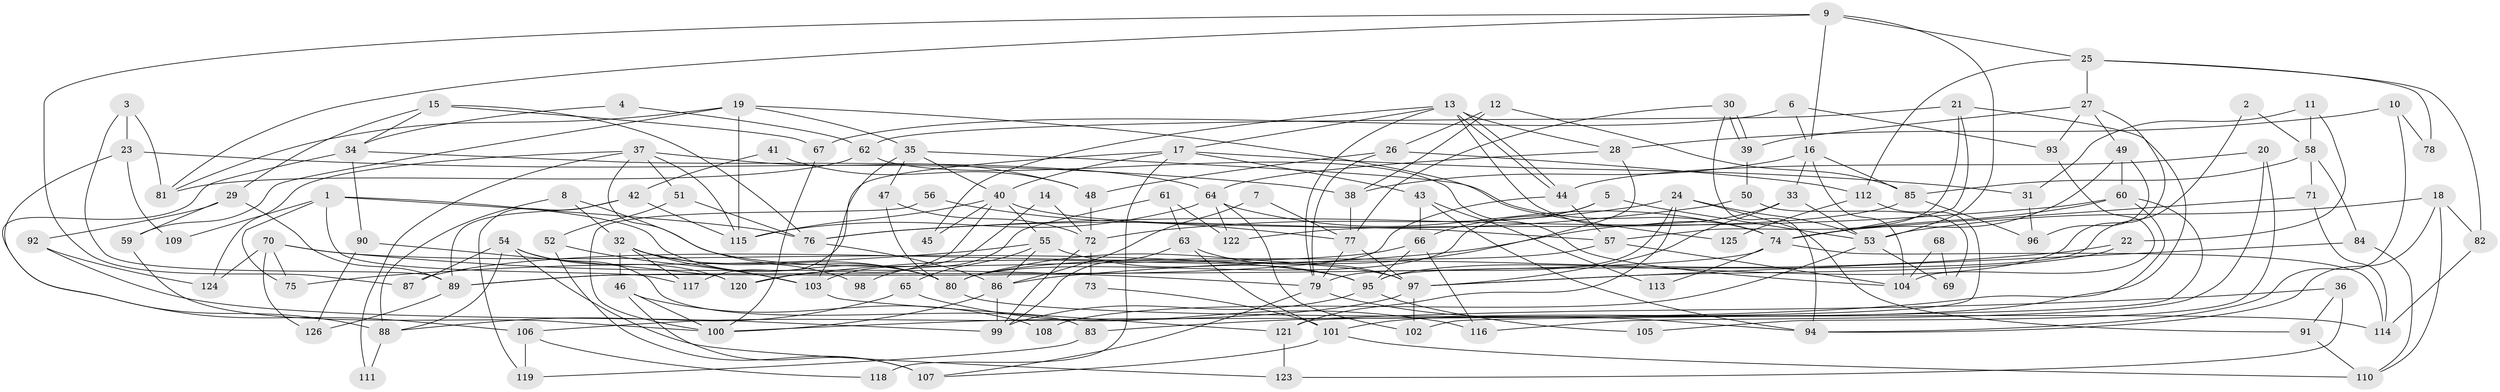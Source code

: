 // coarse degree distribution, {5: 0.2073170731707317, 4: 0.17073170731707318, 6: 0.10975609756097561, 2: 0.0975609756097561, 3: 0.1951219512195122, 7: 0.07317073170731707, 9: 0.036585365853658534, 8: 0.04878048780487805, 12: 0.024390243902439025, 10: 0.036585365853658534}
// Generated by graph-tools (version 1.1) at 2025/24/03/03/25 07:24:03]
// undirected, 126 vertices, 252 edges
graph export_dot {
graph [start="1"]
  node [color=gray90,style=filled];
  1;
  2;
  3;
  4;
  5;
  6;
  7;
  8;
  9;
  10;
  11;
  12;
  13;
  14;
  15;
  16;
  17;
  18;
  19;
  20;
  21;
  22;
  23;
  24;
  25;
  26;
  27;
  28;
  29;
  30;
  31;
  32;
  33;
  34;
  35;
  36;
  37;
  38;
  39;
  40;
  41;
  42;
  43;
  44;
  45;
  46;
  47;
  48;
  49;
  50;
  51;
  52;
  53;
  54;
  55;
  56;
  57;
  58;
  59;
  60;
  61;
  62;
  63;
  64;
  65;
  66;
  67;
  68;
  69;
  70;
  71;
  72;
  73;
  74;
  75;
  76;
  77;
  78;
  79;
  80;
  81;
  82;
  83;
  84;
  85;
  86;
  87;
  88;
  89;
  90;
  91;
  92;
  93;
  94;
  95;
  96;
  97;
  98;
  99;
  100;
  101;
  102;
  103;
  104;
  105;
  106;
  107;
  108;
  109;
  110;
  111;
  112;
  113;
  114;
  115;
  116;
  117;
  118;
  119;
  120;
  121;
  122;
  123;
  124;
  125;
  126;
  1 -- 76;
  1 -- 75;
  1 -- 80;
  1 -- 109;
  1 -- 117;
  2 -- 58;
  2 -- 95;
  3 -- 89;
  3 -- 81;
  3 -- 23;
  4 -- 62;
  4 -- 34;
  5 -- 53;
  5 -- 80;
  5 -- 66;
  6 -- 16;
  6 -- 67;
  6 -- 93;
  7 -- 77;
  7 -- 86;
  8 -- 32;
  8 -- 97;
  8 -- 88;
  9 -- 87;
  9 -- 16;
  9 -- 25;
  9 -- 53;
  9 -- 81;
  10 -- 28;
  10 -- 94;
  10 -- 78;
  11 -- 22;
  11 -- 58;
  11 -- 31;
  12 -- 26;
  12 -- 85;
  12 -- 38;
  13 -- 44;
  13 -- 44;
  13 -- 74;
  13 -- 17;
  13 -- 28;
  13 -- 45;
  13 -- 79;
  14 -- 103;
  14 -- 72;
  15 -- 76;
  15 -- 34;
  15 -- 29;
  15 -- 67;
  16 -- 104;
  16 -- 38;
  16 -- 33;
  16 -- 85;
  17 -- 40;
  17 -- 31;
  17 -- 43;
  17 -- 117;
  17 -- 118;
  18 -- 82;
  18 -- 53;
  18 -- 94;
  18 -- 110;
  19 -- 115;
  19 -- 35;
  19 -- 59;
  19 -- 81;
  19 -- 125;
  20 -- 44;
  20 -- 116;
  20 -- 105;
  21 -- 57;
  21 -- 101;
  21 -- 62;
  21 -- 74;
  22 -- 86;
  22 -- 97;
  23 -- 38;
  23 -- 106;
  23 -- 109;
  24 -- 121;
  24 -- 72;
  24 -- 53;
  24 -- 79;
  24 -- 91;
  25 -- 27;
  25 -- 78;
  25 -- 82;
  25 -- 112;
  26 -- 48;
  26 -- 79;
  26 -- 112;
  27 -- 49;
  27 -- 95;
  27 -- 39;
  27 -- 93;
  28 -- 80;
  28 -- 64;
  29 -- 59;
  29 -- 89;
  29 -- 92;
  30 -- 94;
  30 -- 39;
  30 -- 39;
  30 -- 77;
  31 -- 96;
  32 -- 80;
  32 -- 117;
  32 -- 46;
  32 -- 98;
  32 -- 103;
  33 -- 53;
  33 -- 97;
  33 -- 120;
  34 -- 88;
  34 -- 64;
  34 -- 90;
  35 -- 74;
  35 -- 40;
  35 -- 47;
  35 -- 103;
  36 -- 91;
  36 -- 83;
  36 -- 123;
  37 -- 80;
  37 -- 115;
  37 -- 48;
  37 -- 51;
  37 -- 111;
  37 -- 124;
  38 -- 77;
  39 -- 50;
  40 -- 120;
  40 -- 57;
  40 -- 45;
  40 -- 55;
  40 -- 115;
  41 -- 48;
  41 -- 42;
  42 -- 89;
  42 -- 115;
  42 -- 119;
  43 -- 94;
  43 -- 66;
  43 -- 113;
  44 -- 57;
  44 -- 89;
  46 -- 100;
  46 -- 107;
  46 -- 108;
  47 -- 80;
  47 -- 72;
  48 -- 72;
  49 -- 74;
  49 -- 60;
  49 -- 96;
  50 -- 76;
  50 -- 69;
  51 -- 52;
  51 -- 76;
  52 -- 103;
  52 -- 107;
  53 -- 69;
  53 -- 108;
  54 -- 120;
  54 -- 123;
  54 -- 83;
  54 -- 87;
  54 -- 88;
  55 -- 95;
  55 -- 65;
  55 -- 75;
  55 -- 86;
  56 -- 100;
  56 -- 77;
  57 -- 80;
  57 -- 104;
  58 -- 84;
  58 -- 85;
  58 -- 71;
  59 -- 100;
  60 -- 74;
  60 -- 102;
  60 -- 76;
  60 -- 100;
  61 -- 122;
  61 -- 63;
  61 -- 98;
  62 -- 81;
  62 -- 104;
  63 -- 97;
  63 -- 99;
  63 -- 101;
  64 -- 74;
  64 -- 102;
  64 -- 115;
  64 -- 122;
  65 -- 88;
  65 -- 116;
  66 -- 87;
  66 -- 95;
  66 -- 116;
  67 -- 100;
  68 -- 69;
  68 -- 104;
  70 -- 95;
  70 -- 79;
  70 -- 75;
  70 -- 124;
  70 -- 126;
  71 -- 74;
  71 -- 114;
  72 -- 99;
  72 -- 73;
  73 -- 101;
  74 -- 89;
  74 -- 113;
  74 -- 114;
  76 -- 86;
  77 -- 79;
  77 -- 97;
  79 -- 94;
  79 -- 107;
  80 -- 114;
  82 -- 114;
  83 -- 119;
  84 -- 97;
  84 -- 110;
  85 -- 96;
  85 -- 122;
  86 -- 99;
  86 -- 100;
  88 -- 111;
  89 -- 126;
  90 -- 126;
  90 -- 120;
  91 -- 110;
  92 -- 124;
  92 -- 99;
  93 -- 104;
  95 -- 99;
  95 -- 105;
  97 -- 102;
  97 -- 106;
  101 -- 107;
  101 -- 110;
  103 -- 121;
  106 -- 118;
  106 -- 119;
  112 -- 121;
  112 -- 125;
  121 -- 123;
}

